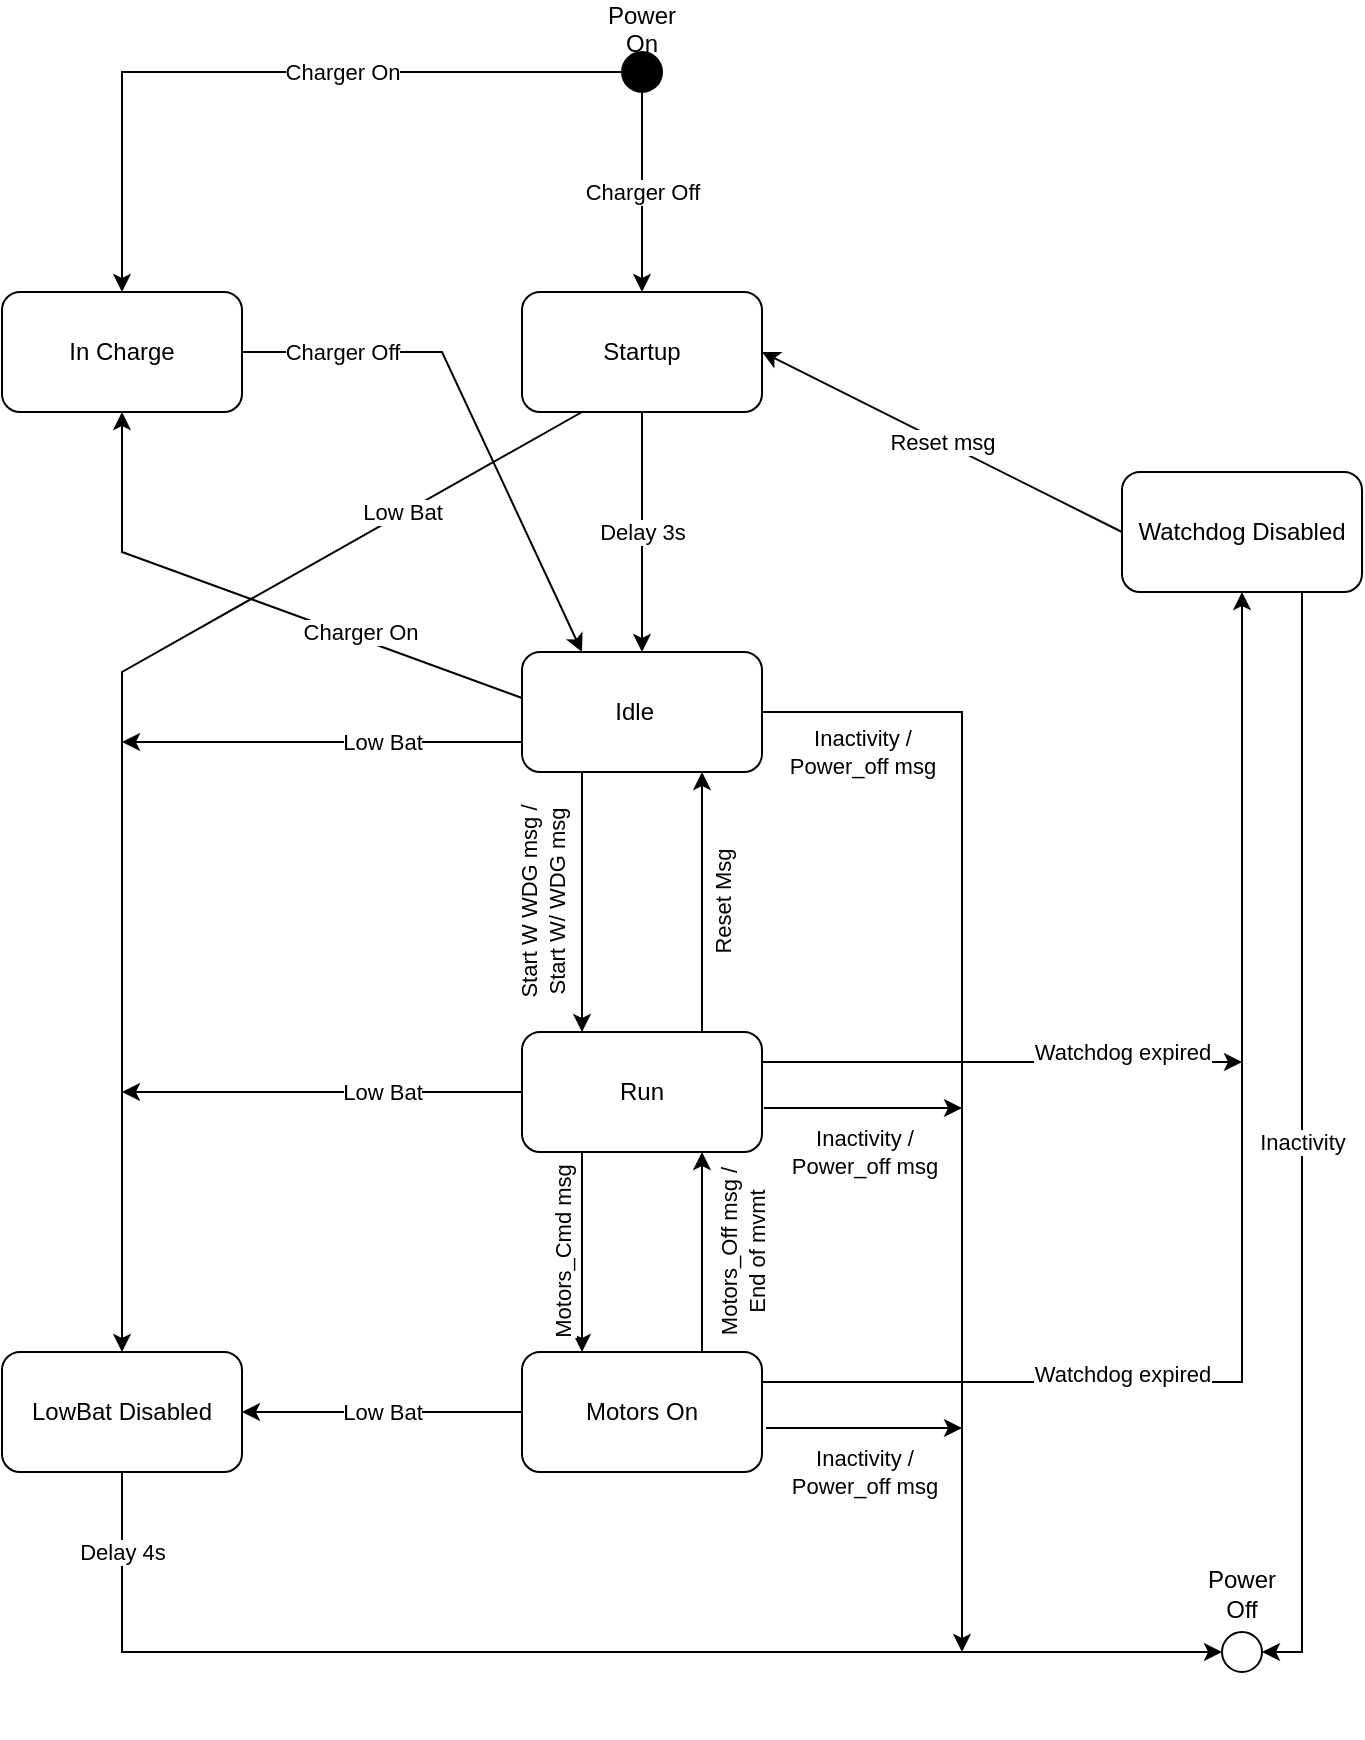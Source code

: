 <mxfile version="20.4.0" type="device"><diagram name="Page-1" id="c7558073-3199-34d8-9f00-42111426c3f3"><mxGraphModel dx="1059" dy="796" grid="1" gridSize="10" guides="1" tooltips="1" connect="1" arrows="1" fold="1" page="1" pageScale="1" pageWidth="826" pageHeight="1169" background="none" math="0" shadow="0"><root><mxCell id="0"/><mxCell id="1" parent="0"/><mxCell id="PsiPbB2IVdRR3EN9BCP4-96" value="Startup" style="rounded=1;whiteSpace=wrap;html=1;" vertex="1" parent="1"><mxGeometry x="340" y="150" width="120" height="60" as="geometry"/></mxCell><mxCell id="PsiPbB2IVdRR3EN9BCP4-97" value="&lt;div&gt;Power On&lt;/div&gt;&lt;div&gt;&lt;br&gt;&lt;/div&gt;&lt;div&gt;&lt;br&gt;&lt;/div&gt;&lt;div&gt;&lt;br&gt;&lt;/div&gt;" style="ellipse;whiteSpace=wrap;html=1;aspect=fixed;fillColor=#000000;" vertex="1" parent="1"><mxGeometry x="390" y="30" width="20" height="20" as="geometry"/></mxCell><mxCell id="PsiPbB2IVdRR3EN9BCP4-98" value="Idle&lt;span style=&quot;white-space: pre;&quot;&gt;&#9;&lt;/span&gt;" style="rounded=1;whiteSpace=wrap;html=1;" vertex="1" parent="1"><mxGeometry x="340" y="330" width="120" height="60" as="geometry"/></mxCell><mxCell id="PsiPbB2IVdRR3EN9BCP4-99" value="Run" style="rounded=1;whiteSpace=wrap;html=1;" vertex="1" parent="1"><mxGeometry x="340" y="520" width="120" height="60" as="geometry"/></mxCell><mxCell id="PsiPbB2IVdRR3EN9BCP4-100" value="In Charge" style="rounded=1;whiteSpace=wrap;html=1;" vertex="1" parent="1"><mxGeometry x="80" y="150" width="120" height="60" as="geometry"/></mxCell><mxCell id="PsiPbB2IVdRR3EN9BCP4-101" value="&lt;div&gt;Watchdog Disabled&lt;/div&gt;" style="rounded=1;whiteSpace=wrap;html=1;" vertex="1" parent="1"><mxGeometry x="640" y="240" width="120" height="60" as="geometry"/></mxCell><mxCell id="PsiPbB2IVdRR3EN9BCP4-102" value="LowBat Disabled" style="rounded=1;whiteSpace=wrap;html=1;" vertex="1" parent="1"><mxGeometry x="80" y="680" width="120" height="60" as="geometry"/></mxCell><mxCell id="PsiPbB2IVdRR3EN9BCP4-103" value="&lt;div&gt;Power Off&lt;/div&gt;&lt;div&gt;&lt;br&gt;&lt;/div&gt;&lt;div&gt;&lt;br&gt;&lt;/div&gt;&lt;div&gt;&lt;br&gt;&lt;/div&gt;&lt;div&gt;&lt;br&gt;&lt;/div&gt;" style="ellipse;whiteSpace=wrap;html=1;aspect=fixed;" vertex="1" parent="1"><mxGeometry x="690" y="820" width="20" height="20" as="geometry"/></mxCell><mxCell id="PsiPbB2IVdRR3EN9BCP4-109" value="" style="endArrow=classic;html=1;rounded=0;exitX=0.5;exitY=1;exitDx=0;exitDy=0;entryX=0.5;entryY=0;entryDx=0;entryDy=0;" edge="1" parent="1" source="PsiPbB2IVdRR3EN9BCP4-97" target="PsiPbB2IVdRR3EN9BCP4-96"><mxGeometry relative="1" as="geometry"><mxPoint x="320" y="80" as="sourcePoint"/><mxPoint x="420" y="80" as="targetPoint"/></mxGeometry></mxCell><mxCell id="PsiPbB2IVdRR3EN9BCP4-110" value="&lt;div&gt;Charger Off&lt;/div&gt;" style="edgeLabel;resizable=0;html=1;align=center;verticalAlign=middle;" connectable="0" vertex="1" parent="PsiPbB2IVdRR3EN9BCP4-109"><mxGeometry relative="1" as="geometry"/></mxCell><mxCell id="PsiPbB2IVdRR3EN9BCP4-111" value="" style="endArrow=classic;html=1;rounded=0;exitX=0;exitY=0.5;exitDx=0;exitDy=0;entryX=0.5;entryY=0;entryDx=0;entryDy=0;" edge="1" parent="1" source="PsiPbB2IVdRR3EN9BCP4-97" target="PsiPbB2IVdRR3EN9BCP4-100"><mxGeometry relative="1" as="geometry"><mxPoint x="250" y="80" as="sourcePoint"/><mxPoint x="250" y="180" as="targetPoint"/><Array as="points"><mxPoint x="140" y="40"/></Array></mxGeometry></mxCell><mxCell id="PsiPbB2IVdRR3EN9BCP4-112" value="&lt;div&gt;Charger On&lt;/div&gt;" style="edgeLabel;resizable=0;html=1;align=center;verticalAlign=middle;" connectable="0" vertex="1" parent="PsiPbB2IVdRR3EN9BCP4-111"><mxGeometry relative="1" as="geometry"><mxPoint x="40" as="offset"/></mxGeometry></mxCell><mxCell id="PsiPbB2IVdRR3EN9BCP4-113" value="" style="endArrow=classic;html=1;rounded=0;exitX=0.5;exitY=1;exitDx=0;exitDy=0;entryX=0.5;entryY=0;entryDx=0;entryDy=0;" edge="1" parent="1" source="PsiPbB2IVdRR3EN9BCP4-96" target="PsiPbB2IVdRR3EN9BCP4-98"><mxGeometry relative="1" as="geometry"><mxPoint x="399.5" y="210" as="sourcePoint"/><mxPoint x="399.5" y="310" as="targetPoint"/></mxGeometry></mxCell><mxCell id="PsiPbB2IVdRR3EN9BCP4-114" value="Delay 3s" style="edgeLabel;resizable=0;html=1;align=center;verticalAlign=middle;" connectable="0" vertex="1" parent="PsiPbB2IVdRR3EN9BCP4-113"><mxGeometry relative="1" as="geometry"/></mxCell><mxCell id="PsiPbB2IVdRR3EN9BCP4-115" value="" style="endArrow=classic;html=1;rounded=0;exitX=0.25;exitY=1;exitDx=0;exitDy=0;entryX=0.25;entryY=0;entryDx=0;entryDy=0;" edge="1" parent="1" source="PsiPbB2IVdRR3EN9BCP4-98" target="PsiPbB2IVdRR3EN9BCP4-99"><mxGeometry relative="1" as="geometry"><mxPoint x="399.5" y="390" as="sourcePoint"/><mxPoint x="399.5" y="490" as="targetPoint"/><Array as="points"><mxPoint x="370" y="480"/></Array></mxGeometry></mxCell><mxCell id="PsiPbB2IVdRR3EN9BCP4-116" value="&lt;div&gt;Start W WDG msg /&lt;/div&gt;&lt;div&gt;Start W/ WDG msg&lt;/div&gt;" style="edgeLabel;resizable=0;html=1;align=center;verticalAlign=middle;rotation=-90;" connectable="0" vertex="1" parent="PsiPbB2IVdRR3EN9BCP4-115"><mxGeometry relative="1" as="geometry"><mxPoint x="-20" as="offset"/></mxGeometry></mxCell><mxCell id="PsiPbB2IVdRR3EN9BCP4-117" value="Motors On" style="rounded=1;whiteSpace=wrap;html=1;" vertex="1" parent="1"><mxGeometry x="340" y="680" width="120" height="60" as="geometry"/></mxCell><mxCell id="PsiPbB2IVdRR3EN9BCP4-118" value="" style="endArrow=classic;html=1;rounded=0;exitX=0.25;exitY=1;exitDx=0;exitDy=0;entryX=0.25;entryY=0;entryDx=0;entryDy=0;" edge="1" parent="1" source="PsiPbB2IVdRR3EN9BCP4-99" target="PsiPbB2IVdRR3EN9BCP4-117"><mxGeometry relative="1" as="geometry"><mxPoint x="360" y="410" as="sourcePoint"/><mxPoint x="460" y="410" as="targetPoint"/></mxGeometry></mxCell><mxCell id="PsiPbB2IVdRR3EN9BCP4-119" value="&lt;div&gt;Motors_Cmd msg&lt;/div&gt;" style="edgeLabel;resizable=0;html=1;align=center;verticalAlign=middle;rotation=-90;" connectable="0" vertex="1" parent="PsiPbB2IVdRR3EN9BCP4-118"><mxGeometry relative="1" as="geometry"><mxPoint x="-10" as="offset"/></mxGeometry></mxCell><mxCell id="PsiPbB2IVdRR3EN9BCP4-120" value="" style="endArrow=classic;html=1;rounded=0;exitX=1;exitY=0.5;exitDx=0;exitDy=0;entryX=0.25;entryY=0;entryDx=0;entryDy=0;" edge="1" parent="1" source="PsiPbB2IVdRR3EN9BCP4-100" target="PsiPbB2IVdRR3EN9BCP4-98"><mxGeometry relative="1" as="geometry"><mxPoint x="360" y="410" as="sourcePoint"/><mxPoint x="460" y="410" as="targetPoint"/><Array as="points"><mxPoint x="300" y="180"/></Array></mxGeometry></mxCell><mxCell id="PsiPbB2IVdRR3EN9BCP4-121" value="&lt;div&gt;Charger Off&lt;/div&gt;" style="edgeLabel;resizable=0;html=1;align=center;verticalAlign=middle;" connectable="0" vertex="1" parent="PsiPbB2IVdRR3EN9BCP4-120"><mxGeometry relative="1" as="geometry"><mxPoint x="-64" y="-30" as="offset"/></mxGeometry></mxCell><mxCell id="PsiPbB2IVdRR3EN9BCP4-122" value="" style="endArrow=classic;html=1;rounded=0;exitX=1;exitY=0.25;exitDx=0;exitDy=0;" edge="1" parent="1" source="PsiPbB2IVdRR3EN9BCP4-99"><mxGeometry relative="1" as="geometry"><mxPoint x="360" y="410" as="sourcePoint"/><mxPoint x="700" y="535" as="targetPoint"/></mxGeometry></mxCell><mxCell id="PsiPbB2IVdRR3EN9BCP4-123" value="Watchdog expired" style="edgeLabel;resizable=0;html=1;align=center;verticalAlign=middle;" connectable="0" vertex="1" parent="PsiPbB2IVdRR3EN9BCP4-122"><mxGeometry relative="1" as="geometry"><mxPoint x="60" y="-5" as="offset"/></mxGeometry></mxCell><mxCell id="PsiPbB2IVdRR3EN9BCP4-125" value="" style="endArrow=classic;html=1;rounded=0;exitX=0;exitY=0.5;exitDx=0;exitDy=0;entryX=1;entryY=0.5;entryDx=0;entryDy=0;" edge="1" parent="1" source="PsiPbB2IVdRR3EN9BCP4-101" target="PsiPbB2IVdRR3EN9BCP4-96"><mxGeometry relative="1" as="geometry"><mxPoint x="360" y="410" as="sourcePoint"/><mxPoint x="460" y="410" as="targetPoint"/></mxGeometry></mxCell><mxCell id="PsiPbB2IVdRR3EN9BCP4-126" value="Reset msg" style="edgeLabel;resizable=0;html=1;align=center;verticalAlign=middle;" connectable="0" vertex="1" parent="PsiPbB2IVdRR3EN9BCP4-125"><mxGeometry relative="1" as="geometry"/></mxCell><mxCell id="PsiPbB2IVdRR3EN9BCP4-127" value="" style="endArrow=classic;html=1;rounded=0;exitX=1;exitY=0.25;exitDx=0;exitDy=0;entryX=0.5;entryY=1;entryDx=0;entryDy=0;" edge="1" parent="1" source="PsiPbB2IVdRR3EN9BCP4-117" target="PsiPbB2IVdRR3EN9BCP4-101"><mxGeometry relative="1" as="geometry"><mxPoint x="360" y="410" as="sourcePoint"/><mxPoint x="460" y="410" as="targetPoint"/><Array as="points"><mxPoint x="700" y="695"/></Array></mxGeometry></mxCell><mxCell id="PsiPbB2IVdRR3EN9BCP4-128" value="Watchdog expired" style="edgeLabel;resizable=0;html=1;align=center;verticalAlign=middle;" connectable="0" vertex="1" parent="PsiPbB2IVdRR3EN9BCP4-127"><mxGeometry relative="1" as="geometry"><mxPoint x="-60" y="73" as="offset"/></mxGeometry></mxCell><mxCell id="PsiPbB2IVdRR3EN9BCP4-129" value="" style="endArrow=classic;html=1;rounded=0;exitX=0.75;exitY=0;exitDx=0;exitDy=0;entryX=0.75;entryY=1;entryDx=0;entryDy=0;" edge="1" parent="1" source="PsiPbB2IVdRR3EN9BCP4-99" target="PsiPbB2IVdRR3EN9BCP4-98"><mxGeometry relative="1" as="geometry"><mxPoint x="360" y="410" as="sourcePoint"/><mxPoint x="460" y="410" as="targetPoint"/></mxGeometry></mxCell><mxCell id="PsiPbB2IVdRR3EN9BCP4-130" value="&lt;div&gt;Reset Msg&lt;/div&gt;" style="edgeLabel;resizable=0;html=1;align=center;verticalAlign=middle;rotation=-90;" connectable="0" vertex="1" parent="PsiPbB2IVdRR3EN9BCP4-129"><mxGeometry relative="1" as="geometry"><mxPoint x="10" as="offset"/></mxGeometry></mxCell><mxCell id="PsiPbB2IVdRR3EN9BCP4-131" value="" style="endArrow=classic;html=1;rounded=0;exitX=0.75;exitY=0;exitDx=0;exitDy=0;entryX=0.75;entryY=1;entryDx=0;entryDy=0;" edge="1" parent="1" source="PsiPbB2IVdRR3EN9BCP4-117" target="PsiPbB2IVdRR3EN9BCP4-99"><mxGeometry relative="1" as="geometry"><mxPoint x="360" y="410" as="sourcePoint"/><mxPoint x="460" y="410" as="targetPoint"/></mxGeometry></mxCell><mxCell id="PsiPbB2IVdRR3EN9BCP4-132" value="&lt;div&gt;Motors_Off msg /&lt;/div&gt;&lt;div&gt;End of mvmt&lt;/div&gt;" style="edgeLabel;resizable=0;html=1;align=center;verticalAlign=middle;rotation=-90;" connectable="0" vertex="1" parent="PsiPbB2IVdRR3EN9BCP4-131"><mxGeometry relative="1" as="geometry"><mxPoint x="20" as="offset"/></mxGeometry></mxCell><mxCell id="PsiPbB2IVdRR3EN9BCP4-138" value="" style="endArrow=classic;html=1;rounded=0;exitX=0.25;exitY=1;exitDx=0;exitDy=0;entryX=0.5;entryY=0;entryDx=0;entryDy=0;" edge="1" parent="1" source="PsiPbB2IVdRR3EN9BCP4-96" target="PsiPbB2IVdRR3EN9BCP4-102"><mxGeometry relative="1" as="geometry"><mxPoint x="360" y="440" as="sourcePoint"/><mxPoint x="460" y="440" as="targetPoint"/><Array as="points"><mxPoint x="140" y="340"/></Array></mxGeometry></mxCell><mxCell id="PsiPbB2IVdRR3EN9BCP4-139" value="&lt;div&gt;Low Bat&lt;/div&gt;" style="edgeLabel;resizable=0;html=1;align=center;verticalAlign=middle;" connectable="0" vertex="1" parent="PsiPbB2IVdRR3EN9BCP4-138"><mxGeometry relative="1" as="geometry"><mxPoint x="140" y="-118" as="offset"/></mxGeometry></mxCell><mxCell id="PsiPbB2IVdRR3EN9BCP4-141" value="" style="endArrow=classic;html=1;rounded=0;exitX=0;exitY=0.75;exitDx=0;exitDy=0;" edge="1" parent="1" source="PsiPbB2IVdRR3EN9BCP4-98"><mxGeometry relative="1" as="geometry"><mxPoint x="360" y="500" as="sourcePoint"/><mxPoint x="140" y="375" as="targetPoint"/></mxGeometry></mxCell><mxCell id="PsiPbB2IVdRR3EN9BCP4-142" value="&lt;div&gt;Low Bat&lt;/div&gt;" style="edgeLabel;resizable=0;html=1;align=center;verticalAlign=middle;" connectable="0" vertex="1" parent="PsiPbB2IVdRR3EN9BCP4-141"><mxGeometry relative="1" as="geometry"><mxPoint x="30" as="offset"/></mxGeometry></mxCell><mxCell id="PsiPbB2IVdRR3EN9BCP4-143" value="" style="endArrow=classic;html=1;rounded=0;exitX=0;exitY=0.5;exitDx=0;exitDy=0;" edge="1" parent="1" source="PsiPbB2IVdRR3EN9BCP4-99"><mxGeometry relative="1" as="geometry"><mxPoint x="360" y="500" as="sourcePoint"/><mxPoint x="140" y="550" as="targetPoint"/></mxGeometry></mxCell><mxCell id="PsiPbB2IVdRR3EN9BCP4-144" value="Low Bat" style="edgeLabel;resizable=0;html=1;align=center;verticalAlign=middle;" connectable="0" vertex="1" parent="PsiPbB2IVdRR3EN9BCP4-143"><mxGeometry relative="1" as="geometry"><mxPoint x="30" as="offset"/></mxGeometry></mxCell><mxCell id="PsiPbB2IVdRR3EN9BCP4-145" value="" style="endArrow=classic;html=1;rounded=0;exitX=0;exitY=0.5;exitDx=0;exitDy=0;entryX=1;entryY=0.5;entryDx=0;entryDy=0;" edge="1" parent="1" source="PsiPbB2IVdRR3EN9BCP4-117" target="PsiPbB2IVdRR3EN9BCP4-102"><mxGeometry relative="1" as="geometry"><mxPoint x="360" y="500" as="sourcePoint"/><mxPoint x="460" y="500" as="targetPoint"/></mxGeometry></mxCell><mxCell id="PsiPbB2IVdRR3EN9BCP4-146" value="Low Bat" style="edgeLabel;resizable=0;html=1;align=center;verticalAlign=middle;" connectable="0" vertex="1" parent="PsiPbB2IVdRR3EN9BCP4-145"><mxGeometry relative="1" as="geometry"/></mxCell><mxCell id="PsiPbB2IVdRR3EN9BCP4-147" value="" style="endArrow=classic;html=1;rounded=0;exitX=0.5;exitY=1;exitDx=0;exitDy=0;entryX=0;entryY=0.5;entryDx=0;entryDy=0;" edge="1" parent="1" source="PsiPbB2IVdRR3EN9BCP4-102" target="PsiPbB2IVdRR3EN9BCP4-103"><mxGeometry relative="1" as="geometry"><mxPoint x="360" y="500" as="sourcePoint"/><mxPoint x="460" y="500" as="targetPoint"/><Array as="points"><mxPoint x="140" y="830"/></Array></mxGeometry></mxCell><mxCell id="PsiPbB2IVdRR3EN9BCP4-148" value="Delay 4s" style="edgeLabel;resizable=0;html=1;align=center;verticalAlign=middle;" connectable="0" vertex="1" parent="PsiPbB2IVdRR3EN9BCP4-147"><mxGeometry relative="1" as="geometry"><mxPoint x="-230" y="-50" as="offset"/></mxGeometry></mxCell><mxCell id="PsiPbB2IVdRR3EN9BCP4-149" value="" style="endArrow=classic;html=1;rounded=0;exitX=0.75;exitY=1;exitDx=0;exitDy=0;entryX=1;entryY=0.5;entryDx=0;entryDy=0;" edge="1" parent="1" source="PsiPbB2IVdRR3EN9BCP4-101" target="PsiPbB2IVdRR3EN9BCP4-103"><mxGeometry relative="1" as="geometry"><mxPoint x="360" y="500" as="sourcePoint"/><mxPoint x="460" y="500" as="targetPoint"/><Array as="points"><mxPoint x="730" y="830"/></Array></mxGeometry></mxCell><mxCell id="PsiPbB2IVdRR3EN9BCP4-150" value="Inactivity" style="edgeLabel;resizable=0;html=1;align=center;verticalAlign=middle;" connectable="0" vertex="1" parent="PsiPbB2IVdRR3EN9BCP4-149"><mxGeometry relative="1" as="geometry"/></mxCell><mxCell id="PsiPbB2IVdRR3EN9BCP4-151" value="" style="endArrow=classic;html=1;rounded=0;exitX=1;exitY=0.5;exitDx=0;exitDy=0;" edge="1" parent="1" source="PsiPbB2IVdRR3EN9BCP4-98"><mxGeometry relative="1" as="geometry"><mxPoint x="360" y="500" as="sourcePoint"/><mxPoint x="560" y="830" as="targetPoint"/><Array as="points"><mxPoint x="560" y="360"/></Array></mxGeometry></mxCell><mxCell id="PsiPbB2IVdRR3EN9BCP4-152" value="&lt;div&gt;Inactivity /&lt;/div&gt;&lt;div&gt;Power_off msg&lt;/div&gt;" style="edgeLabel;resizable=0;html=1;align=center;verticalAlign=middle;" connectable="0" vertex="1" parent="PsiPbB2IVdRR3EN9BCP4-151"><mxGeometry relative="1" as="geometry"><mxPoint x="-50" y="-165" as="offset"/></mxGeometry></mxCell><mxCell id="PsiPbB2IVdRR3EN9BCP4-153" value="" style="endArrow=classic;html=1;rounded=0;exitX=1.008;exitY=0.633;exitDx=0;exitDy=0;exitPerimeter=0;" edge="1" parent="1" source="PsiPbB2IVdRR3EN9BCP4-99"><mxGeometry relative="1" as="geometry"><mxPoint x="360" y="500" as="sourcePoint"/><mxPoint x="560" y="558" as="targetPoint"/></mxGeometry></mxCell><mxCell id="PsiPbB2IVdRR3EN9BCP4-154" value="&lt;div&gt;Inactivity /&lt;/div&gt;&lt;div&gt;Power_off msg&lt;/div&gt;" style="edgeLabel;resizable=0;html=1;align=center;verticalAlign=middle;" connectable="0" vertex="1" parent="PsiPbB2IVdRR3EN9BCP4-153"><mxGeometry relative="1" as="geometry"><mxPoint y="22" as="offset"/></mxGeometry></mxCell><mxCell id="PsiPbB2IVdRR3EN9BCP4-155" value="" style="endArrow=classic;html=1;rounded=0;exitX=1.017;exitY=0.633;exitDx=0;exitDy=0;exitPerimeter=0;" edge="1" parent="1" source="PsiPbB2IVdRR3EN9BCP4-117"><mxGeometry relative="1" as="geometry"><mxPoint x="360" y="500" as="sourcePoint"/><mxPoint x="560" y="718" as="targetPoint"/></mxGeometry></mxCell><mxCell id="PsiPbB2IVdRR3EN9BCP4-156" value="&lt;div&gt;Inactivity /&lt;/div&gt;&lt;div&gt;Power_off msg&lt;/div&gt;" style="edgeLabel;resizable=0;html=1;align=center;verticalAlign=middle;" connectable="0" vertex="1" parent="PsiPbB2IVdRR3EN9BCP4-155"><mxGeometry relative="1" as="geometry"><mxPoint y="22" as="offset"/></mxGeometry></mxCell><mxCell id="PsiPbB2IVdRR3EN9BCP4-157" value="" style="endArrow=classic;html=1;rounded=0;exitX=0;exitY=0.383;exitDx=0;exitDy=0;exitPerimeter=0;entryX=0.5;entryY=1;entryDx=0;entryDy=0;" edge="1" parent="1" source="PsiPbB2IVdRR3EN9BCP4-98" target="PsiPbB2IVdRR3EN9BCP4-100"><mxGeometry relative="1" as="geometry"><mxPoint x="360" y="410" as="sourcePoint"/><mxPoint x="460" y="410" as="targetPoint"/><Array as="points"><mxPoint x="140" y="280"/></Array></mxGeometry></mxCell><mxCell id="PsiPbB2IVdRR3EN9BCP4-158" value="Charger On" style="edgeLabel;resizable=0;html=1;align=center;verticalAlign=middle;rotation=0;" connectable="0" vertex="1" parent="PsiPbB2IVdRR3EN9BCP4-157"><mxGeometry relative="1" as="geometry"><mxPoint x="52" y="15" as="offset"/></mxGeometry></mxCell></root></mxGraphModel></diagram></mxfile>